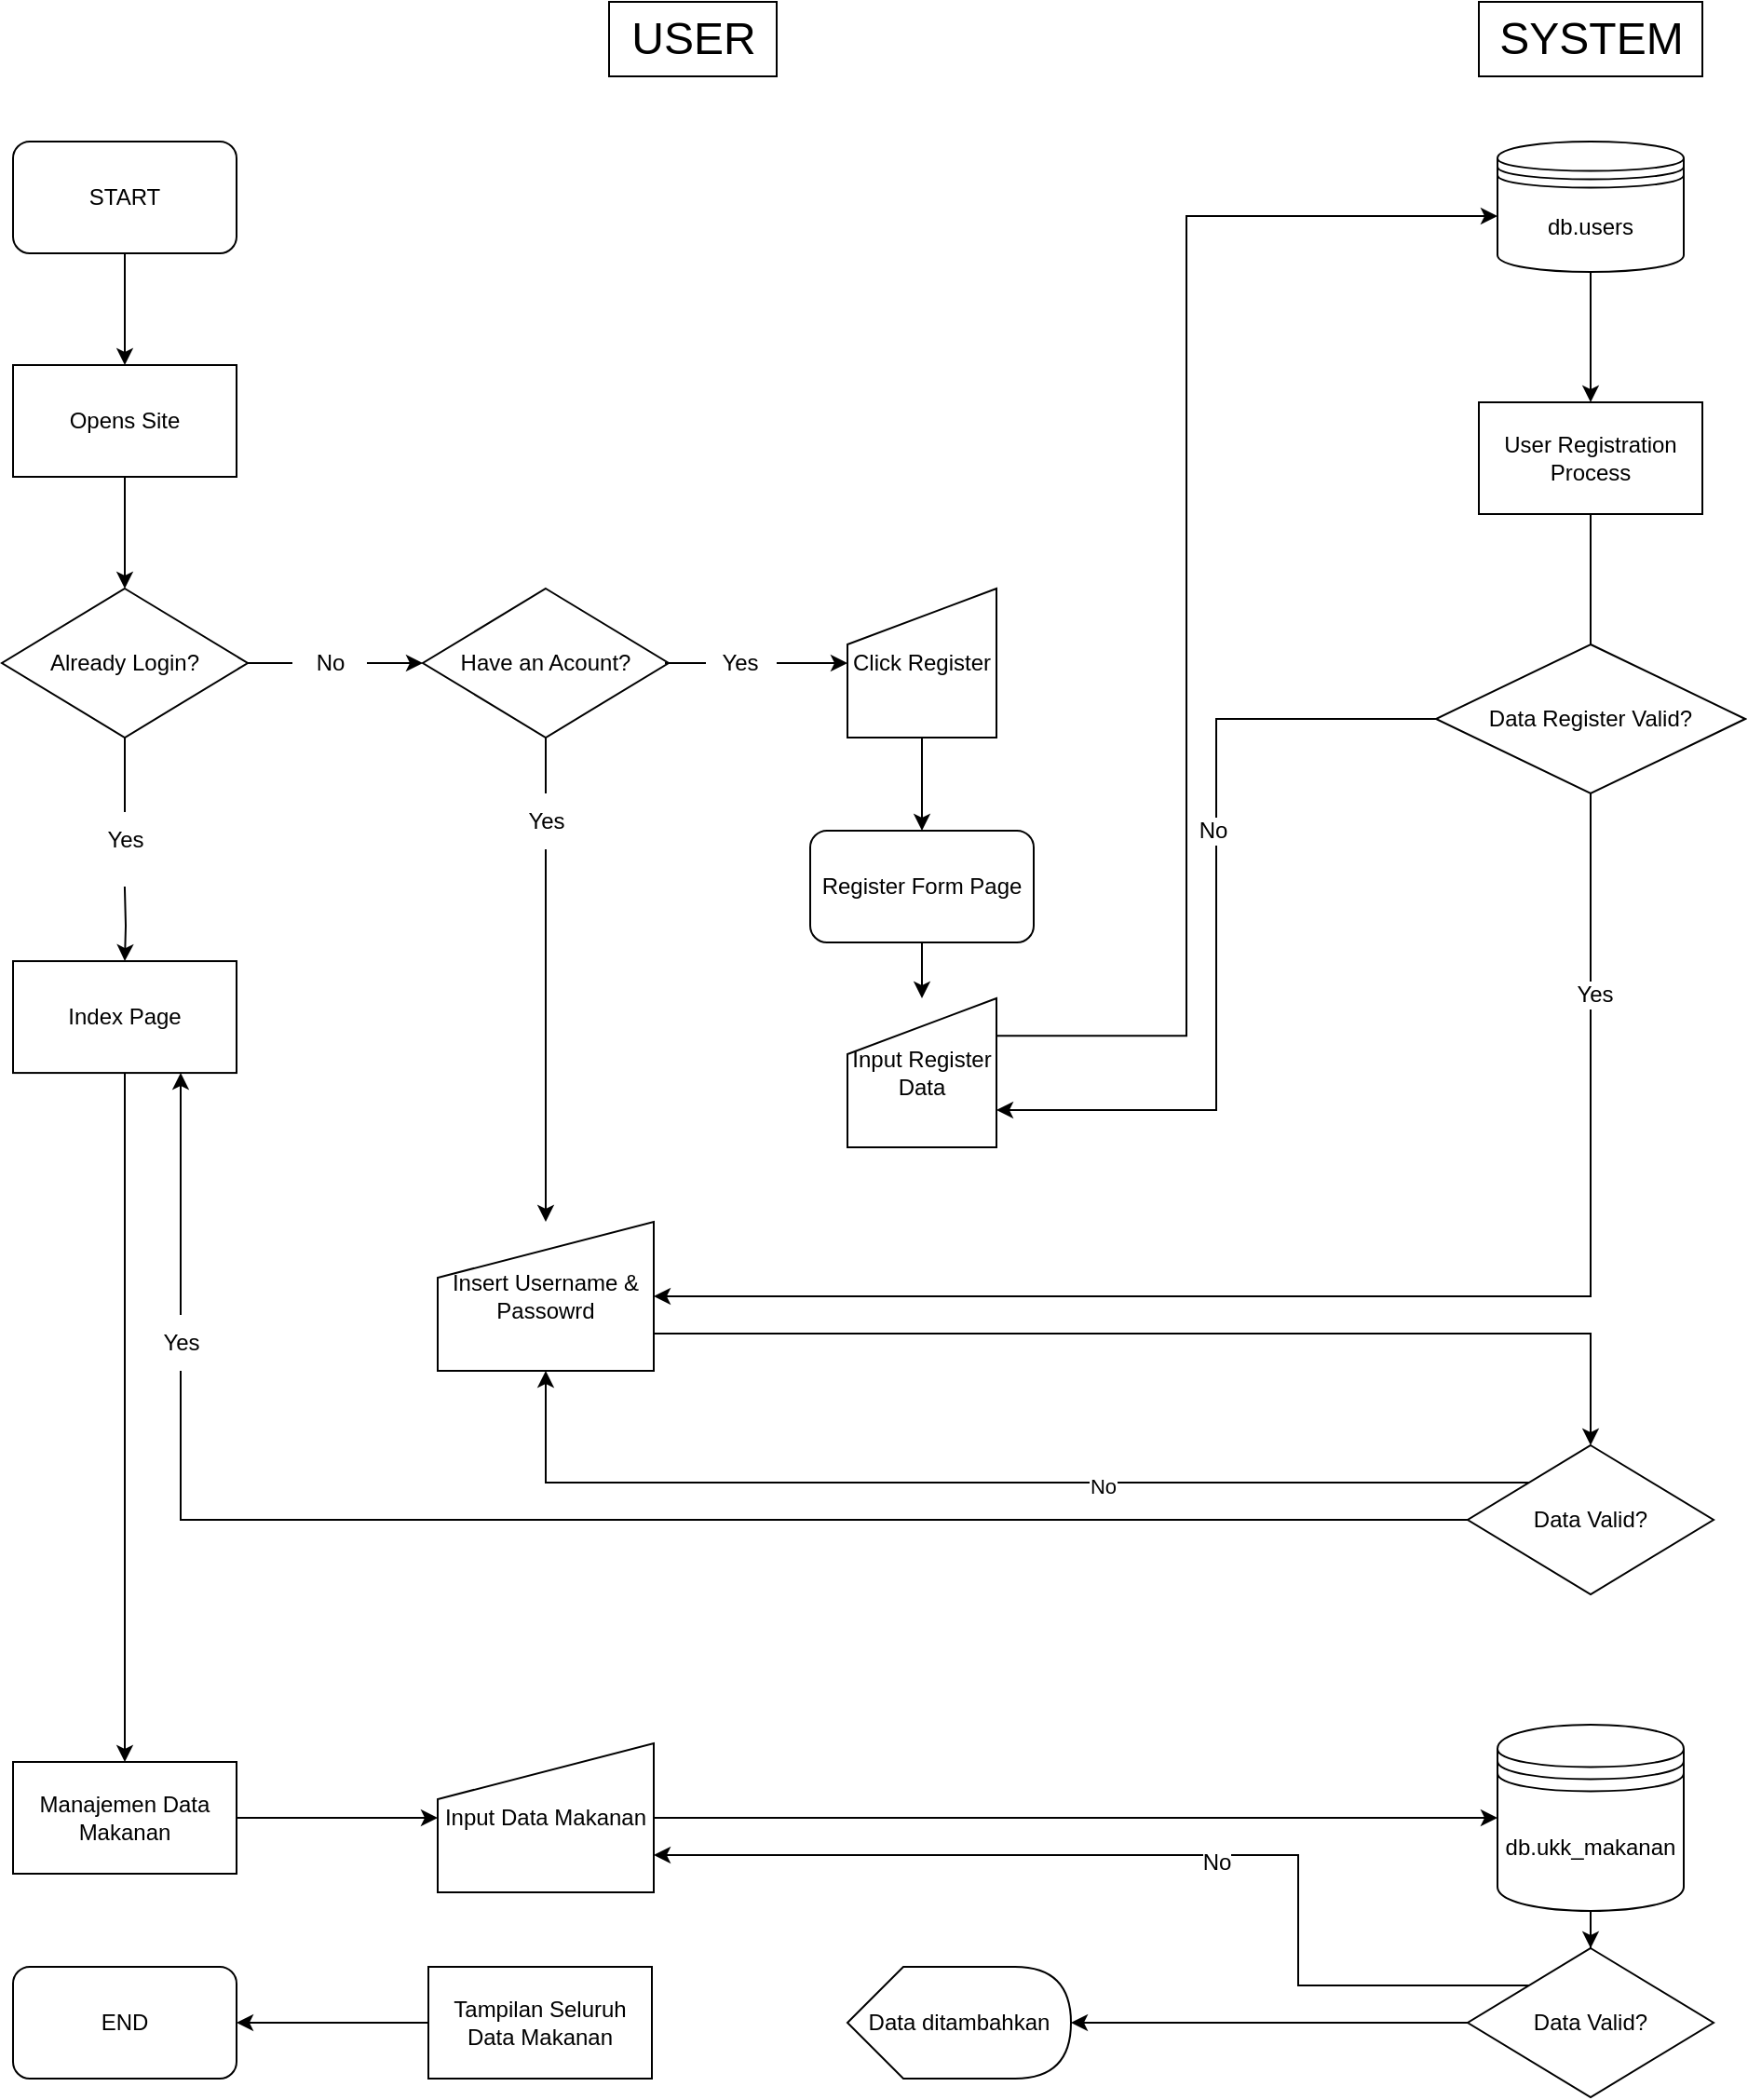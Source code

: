 <mxfile version="20.8.10" type="device"><diagram name="Page-1" id="dUzWLsWKKIrsr4bLXQsc"><mxGraphModel dx="1728" dy="1112" grid="1" gridSize="10" guides="1" tooltips="1" connect="1" arrows="1" fold="1" page="1" pageScale="1" pageWidth="827" pageHeight="1169" math="0" shadow="0"><root><mxCell id="0"/><mxCell id="1" parent="0"/><mxCell id="_sRQrIWRFIuvhC2BoKa--7" style="edgeStyle=orthogonalEdgeStyle;rounded=0;orthogonalLoop=1;jettySize=auto;html=1;" parent="1" source="_sRQrIWRFIuvhC2BoKa--1" target="_sRQrIWRFIuvhC2BoKa--3" edge="1"><mxGeometry relative="1" as="geometry"/></mxCell><mxCell id="_sRQrIWRFIuvhC2BoKa--1" value="START" style="rounded=1;whiteSpace=wrap;html=1;" parent="1" vertex="1"><mxGeometry x="130" y="100" width="120" height="60" as="geometry"/></mxCell><mxCell id="_sRQrIWRFIuvhC2BoKa--8" style="edgeStyle=orthogonalEdgeStyle;rounded=0;orthogonalLoop=1;jettySize=auto;html=1;" parent="1" source="_sRQrIWRFIuvhC2BoKa--3" target="_sRQrIWRFIuvhC2BoKa--9" edge="1"><mxGeometry relative="1" as="geometry"><mxPoint x="190.0" y="340" as="targetPoint"/></mxGeometry></mxCell><mxCell id="_sRQrIWRFIuvhC2BoKa--3" value="Opens Site" style="rounded=0;whiteSpace=wrap;html=1;" parent="1" vertex="1"><mxGeometry x="130" y="220" width="120" height="60" as="geometry"/></mxCell><mxCell id="_sRQrIWRFIuvhC2BoKa--12" style="edgeStyle=orthogonalEdgeStyle;rounded=0;orthogonalLoop=1;jettySize=auto;html=1;startArrow=none;" parent="1" target="_sRQrIWRFIuvhC2BoKa--10" edge="1"><mxGeometry relative="1" as="geometry"><mxPoint x="189.957" y="500.04" as="sourcePoint"/></mxGeometry></mxCell><mxCell id="_sRQrIWRFIuvhC2BoKa--20" style="edgeStyle=orthogonalEdgeStyle;rounded=0;orthogonalLoop=1;jettySize=auto;html=1;startArrow=none;" parent="1" source="_sRQrIWRFIuvhC2BoKa--40" target="_sRQrIWRFIuvhC2BoKa--19" edge="1"><mxGeometry relative="1" as="geometry"/></mxCell><mxCell id="_sRQrIWRFIuvhC2BoKa--9" value="Already Login?" style="rhombus;whiteSpace=wrap;html=1;" parent="1" vertex="1"><mxGeometry x="124" y="340" width="132" height="80" as="geometry"/></mxCell><mxCell id="_sRQrIWRFIuvhC2BoKa--72" style="edgeStyle=orthogonalEdgeStyle;rounded=0;orthogonalLoop=1;jettySize=auto;html=1;" parent="1" source="_sRQrIWRFIuvhC2BoKa--10" target="_sRQrIWRFIuvhC2BoKa--71" edge="1"><mxGeometry relative="1" as="geometry"/></mxCell><mxCell id="_sRQrIWRFIuvhC2BoKa--10" value="Index Page" style="rounded=0;whiteSpace=wrap;html=1;" parent="1" vertex="1"><mxGeometry x="130" y="540.04" width="120" height="60" as="geometry"/></mxCell><mxCell id="_sRQrIWRFIuvhC2BoKa--65" style="edgeStyle=orthogonalEdgeStyle;rounded=0;orthogonalLoop=1;jettySize=auto;html=1;" parent="1" source="_sRQrIWRFIuvhC2BoKa--18" target="_sRQrIWRFIuvhC2BoKa--64" edge="1"><mxGeometry relative="1" as="geometry"/></mxCell><mxCell id="_sRQrIWRFIuvhC2BoKa--18" value="db.users" style="shape=datastore;whiteSpace=wrap;html=1;" parent="1" vertex="1"><mxGeometry x="927" y="100" width="100" height="70" as="geometry"/></mxCell><mxCell id="_sRQrIWRFIuvhC2BoKa--39" style="edgeStyle=orthogonalEdgeStyle;rounded=0;orthogonalLoop=1;jettySize=auto;html=1;startArrow=none;" parent="1" source="_sRQrIWRFIuvhC2BoKa--44" target="_sRQrIWRFIuvhC2BoKa--37" edge="1"><mxGeometry relative="1" as="geometry"><Array as="points"><mxPoint x="416" y="570.04"/></Array></mxGeometry></mxCell><mxCell id="_sRQrIWRFIuvhC2BoKa--42" style="edgeStyle=orthogonalEdgeStyle;rounded=0;orthogonalLoop=1;jettySize=auto;html=1;startArrow=none;" parent="1" source="_sRQrIWRFIuvhC2BoKa--43" target="_sRQrIWRFIuvhC2BoKa--36" edge="1"><mxGeometry relative="1" as="geometry"/></mxCell><mxCell id="_sRQrIWRFIuvhC2BoKa--19" value="Have an Acount?" style="rhombus;whiteSpace=wrap;html=1;" parent="1" vertex="1"><mxGeometry x="350" y="340" width="132" height="80" as="geometry"/></mxCell><mxCell id="_sRQrIWRFIuvhC2BoKa--60" style="edgeStyle=orthogonalEdgeStyle;rounded=0;orthogonalLoop=1;jettySize=auto;html=1;" parent="1" source="_sRQrIWRFIuvhC2BoKa--36" target="_sRQrIWRFIuvhC2BoKa--59" edge="1"><mxGeometry relative="1" as="geometry"/></mxCell><mxCell id="_sRQrIWRFIuvhC2BoKa--36" value="Click Register" style="shape=manualInput;whiteSpace=wrap;html=1;" parent="1" vertex="1"><mxGeometry x="578" y="340" width="80" height="80" as="geometry"/></mxCell><mxCell id="_sRQrIWRFIuvhC2BoKa--47" style="edgeStyle=orthogonalEdgeStyle;rounded=0;orthogonalLoop=1;jettySize=auto;html=1;" parent="1" source="_sRQrIWRFIuvhC2BoKa--37" target="_sRQrIWRFIuvhC2BoKa--46" edge="1"><mxGeometry relative="1" as="geometry"><Array as="points"><mxPoint x="977" y="740"/></Array></mxGeometry></mxCell><mxCell id="_sRQrIWRFIuvhC2BoKa--37" value="Insert Username &amp;amp; Passowrd" style="shape=manualInput;whiteSpace=wrap;html=1;" parent="1" vertex="1"><mxGeometry x="358" y="680" width="116" height="80" as="geometry"/></mxCell><mxCell id="_sRQrIWRFIuvhC2BoKa--48" style="edgeStyle=orthogonalEdgeStyle;rounded=0;orthogonalLoop=1;jettySize=auto;html=1;startArrow=none;entryX=0.75;entryY=1;entryDx=0;entryDy=0;" parent="1" source="_sRQrIWRFIuvhC2BoKa--49" target="_sRQrIWRFIuvhC2BoKa--10" edge="1"><mxGeometry relative="1" as="geometry"/></mxCell><mxCell id="_sRQrIWRFIuvhC2BoKa--68" style="edgeStyle=orthogonalEdgeStyle;rounded=0;orthogonalLoop=1;jettySize=auto;html=1;" parent="1" source="_sRQrIWRFIuvhC2BoKa--46" target="_sRQrIWRFIuvhC2BoKa--37" edge="1"><mxGeometry relative="1" as="geometry"><Array as="points"><mxPoint x="416" y="820"/></Array></mxGeometry></mxCell><mxCell id="_sRQrIWRFIuvhC2BoKa--69" value="No" style="edgeLabel;html=1;align=center;verticalAlign=middle;resizable=0;points=[];" parent="_sRQrIWRFIuvhC2BoKa--68" vertex="1" connectable="0"><mxGeometry x="-0.221" y="2" relative="1" as="geometry"><mxPoint as="offset"/></mxGeometry></mxCell><mxCell id="_sRQrIWRFIuvhC2BoKa--46" value="Data Valid?" style="rhombus;whiteSpace=wrap;html=1;" parent="1" vertex="1"><mxGeometry x="911" y="800" width="132" height="80" as="geometry"/></mxCell><mxCell id="_sRQrIWRFIuvhC2BoKa--50" value="" style="edgeStyle=orthogonalEdgeStyle;rounded=0;orthogonalLoop=1;jettySize=auto;html=1;endArrow=none;" parent="1" source="_sRQrIWRFIuvhC2BoKa--46" target="_sRQrIWRFIuvhC2BoKa--49" edge="1"><mxGeometry relative="1" as="geometry"><mxPoint x="552.072" y="679.997" as="sourcePoint"/><mxPoint x="229.957" y="580.04" as="targetPoint"/></mxGeometry></mxCell><mxCell id="_sRQrIWRFIuvhC2BoKa--49" value="Yes" style="text;html=1;align=center;verticalAlign=middle;resizable=0;points=[];autosize=1;strokeColor=none;fillColor=none;" parent="1" vertex="1"><mxGeometry x="200" y="730" width="40" height="30" as="geometry"/></mxCell><mxCell id="_sRQrIWRFIuvhC2BoKa--51" value="" style="edgeStyle=orthogonalEdgeStyle;rounded=0;orthogonalLoop=1;jettySize=auto;html=1;endArrow=none;" parent="1" source="_sRQrIWRFIuvhC2BoKa--19" target="_sRQrIWRFIuvhC2BoKa--44" edge="1"><mxGeometry relative="1" as="geometry"><mxPoint x="416.043" y="419.974" as="sourcePoint"/><mxPoint x="560" y="529.957" as="targetPoint"/><Array as="points"/></mxGeometry></mxCell><mxCell id="_sRQrIWRFIuvhC2BoKa--44" value="Yes" style="text;html=1;align=center;verticalAlign=middle;resizable=0;points=[];autosize=1;strokeColor=none;fillColor=none;" parent="1" vertex="1"><mxGeometry x="396" y="450.0" width="40" height="30" as="geometry"/></mxCell><mxCell id="_sRQrIWRFIuvhC2BoKa--53" value="" style="edgeStyle=orthogonalEdgeStyle;rounded=0;orthogonalLoop=1;jettySize=auto;html=1;endArrow=none;" parent="1" source="_sRQrIWRFIuvhC2BoKa--9" target="_sRQrIWRFIuvhC2BoKa--40" edge="1"><mxGeometry relative="1" as="geometry"><mxPoint x="256" y="380" as="sourcePoint"/><mxPoint x="310" y="380" as="targetPoint"/></mxGeometry></mxCell><mxCell id="_sRQrIWRFIuvhC2BoKa--40" value="No" style="text;html=1;align=center;verticalAlign=middle;resizable=0;points=[];autosize=1;strokeColor=none;fillColor=none;" parent="1" vertex="1"><mxGeometry x="280" y="365" width="40" height="30" as="geometry"/></mxCell><mxCell id="_sRQrIWRFIuvhC2BoKa--55" value="" style="edgeStyle=orthogonalEdgeStyle;rounded=0;orthogonalLoop=1;jettySize=auto;html=1;endArrow=none;" parent="1" source="_sRQrIWRFIuvhC2BoKa--9" target="_sRQrIWRFIuvhC2BoKa--41" edge="1"><mxGeometry relative="1" as="geometry"><mxPoint x="190" y="420" as="sourcePoint"/><mxPoint x="190" y="480" as="targetPoint"/></mxGeometry></mxCell><mxCell id="_sRQrIWRFIuvhC2BoKa--41" value="Yes" style="text;html=1;align=center;verticalAlign=middle;resizable=0;points=[];autosize=1;strokeColor=none;fillColor=none;" parent="1" vertex="1"><mxGeometry x="170" y="460" width="40" height="30" as="geometry"/></mxCell><mxCell id="_sRQrIWRFIuvhC2BoKa--56" value="" style="edgeStyle=orthogonalEdgeStyle;rounded=0;orthogonalLoop=1;jettySize=auto;html=1;endArrow=none;" parent="1" source="_sRQrIWRFIuvhC2BoKa--19" target="_sRQrIWRFIuvhC2BoKa--43" edge="1"><mxGeometry relative="1" as="geometry"><mxPoint x="482.0" y="380" as="sourcePoint"/><mxPoint x="560" y="380" as="targetPoint"/></mxGeometry></mxCell><mxCell id="_sRQrIWRFIuvhC2BoKa--43" value="Yes" style="text;html=1;align=center;verticalAlign=middle;resizable=0;points=[];autosize=1;strokeColor=none;fillColor=none;" parent="1" vertex="1"><mxGeometry x="500" y="365" width="40" height="30" as="geometry"/></mxCell><mxCell id="_sRQrIWRFIuvhC2BoKa--78" style="edgeStyle=orthogonalEdgeStyle;rounded=0;orthogonalLoop=1;jettySize=auto;html=1;" parent="1" source="_sRQrIWRFIuvhC2BoKa--58" target="_sRQrIWRFIuvhC2BoKa--77" edge="1"><mxGeometry relative="1" as="geometry"/></mxCell><mxCell id="_sRQrIWRFIuvhC2BoKa--58" value="db.ukk_makanan" style="shape=datastore;whiteSpace=wrap;html=1;" parent="1" vertex="1"><mxGeometry x="927" y="950" width="100" height="100" as="geometry"/></mxCell><mxCell id="_sRQrIWRFIuvhC2BoKa--62" style="edgeStyle=orthogonalEdgeStyle;rounded=0;orthogonalLoop=1;jettySize=auto;html=1;" parent="1" source="_sRQrIWRFIuvhC2BoKa--59" target="_sRQrIWRFIuvhC2BoKa--61" edge="1"><mxGeometry relative="1" as="geometry"/></mxCell><mxCell id="_sRQrIWRFIuvhC2BoKa--59" value="Register Form Page" style="rounded=1;whiteSpace=wrap;html=1;" parent="1" vertex="1"><mxGeometry x="558" y="470" width="120" height="60" as="geometry"/></mxCell><mxCell id="_sRQrIWRFIuvhC2BoKa--63" style="edgeStyle=orthogonalEdgeStyle;rounded=0;orthogonalLoop=1;jettySize=auto;html=1;" parent="1" target="_sRQrIWRFIuvhC2BoKa--18" edge="1"><mxGeometry relative="1" as="geometry"><mxPoint x="658" y="580.091" as="sourcePoint"/><Array as="points"><mxPoint x="760" y="580"/><mxPoint x="760" y="140"/></Array></mxGeometry></mxCell><mxCell id="_sRQrIWRFIuvhC2BoKa--61" value="Input Register Data" style="shape=manualInput;whiteSpace=wrap;html=1;" parent="1" vertex="1"><mxGeometry x="578" y="560" width="80" height="80" as="geometry"/></mxCell><mxCell id="_sRQrIWRFIuvhC2BoKa--67" style="edgeStyle=orthogonalEdgeStyle;rounded=0;orthogonalLoop=1;jettySize=auto;html=1;startArrow=none;" parent="1" source="_sRQrIWRFIuvhC2BoKa--92" target="_sRQrIWRFIuvhC2BoKa--37" edge="1"><mxGeometry relative="1" as="geometry"><Array as="points"><mxPoint x="977" y="720"/></Array></mxGeometry></mxCell><mxCell id="_sRQrIWRFIuvhC2BoKa--93" value="Yes" style="edgeLabel;html=1;align=center;verticalAlign=middle;resizable=0;points=[];fontSize=12;" parent="_sRQrIWRFIuvhC2BoKa--67" vertex="1" connectable="0"><mxGeometry x="-0.721" y="2" relative="1" as="geometry"><mxPoint as="offset"/></mxGeometry></mxCell><mxCell id="_sRQrIWRFIuvhC2BoKa--64" value="User Registration Process" style="rounded=0;whiteSpace=wrap;html=1;" parent="1" vertex="1"><mxGeometry x="917" y="240" width="120" height="60" as="geometry"/></mxCell><mxCell id="_sRQrIWRFIuvhC2BoKa--75" style="edgeStyle=orthogonalEdgeStyle;rounded=0;orthogonalLoop=1;jettySize=auto;html=1;" parent="1" source="_sRQrIWRFIuvhC2BoKa--71" target="_sRQrIWRFIuvhC2BoKa--74" edge="1"><mxGeometry relative="1" as="geometry"/></mxCell><mxCell id="_sRQrIWRFIuvhC2BoKa--71" value="Manajemen Data Makanan" style="rounded=0;whiteSpace=wrap;html=1;" parent="1" vertex="1"><mxGeometry x="130" y="970" width="120" height="60" as="geometry"/></mxCell><mxCell id="_sRQrIWRFIuvhC2BoKa--76" style="edgeStyle=orthogonalEdgeStyle;rounded=0;orthogonalLoop=1;jettySize=auto;html=1;" parent="1" source="_sRQrIWRFIuvhC2BoKa--74" target="_sRQrIWRFIuvhC2BoKa--58" edge="1"><mxGeometry relative="1" as="geometry"/></mxCell><mxCell id="_sRQrIWRFIuvhC2BoKa--74" value="Input Data Makanan" style="shape=manualInput;whiteSpace=wrap;html=1;" parent="1" vertex="1"><mxGeometry x="358" y="960" width="116" height="80" as="geometry"/></mxCell><mxCell id="_sRQrIWRFIuvhC2BoKa--81" style="edgeStyle=orthogonalEdgeStyle;rounded=0;orthogonalLoop=1;jettySize=auto;html=1;fontSize=24;exitX=0;exitY=0;exitDx=0;exitDy=0;" parent="1" source="_sRQrIWRFIuvhC2BoKa--77" target="_sRQrIWRFIuvhC2BoKa--74" edge="1"><mxGeometry relative="1" as="geometry"><Array as="points"><mxPoint x="820" y="1090"/><mxPoint x="820" y="1020"/></Array></mxGeometry></mxCell><mxCell id="_sRQrIWRFIuvhC2BoKa--83" value="&lt;font style=&quot;font-size: 12px;&quot;&gt;No&lt;/font&gt;" style="edgeLabel;html=1;align=center;verticalAlign=middle;resizable=0;points=[];fontSize=24;" parent="_sRQrIWRFIuvhC2BoKa--81" vertex="1" connectable="0"><mxGeometry x="-0.118" relative="1" as="geometry"><mxPoint as="offset"/></mxGeometry></mxCell><mxCell id="_sRQrIWRFIuvhC2BoKa--85" style="edgeStyle=orthogonalEdgeStyle;rounded=0;orthogonalLoop=1;jettySize=auto;html=1;fontSize=12;" parent="1" source="_sRQrIWRFIuvhC2BoKa--77" target="_sRQrIWRFIuvhC2BoKa--84" edge="1"><mxGeometry relative="1" as="geometry"/></mxCell><mxCell id="_sRQrIWRFIuvhC2BoKa--77" value="Data Valid?" style="rhombus;whiteSpace=wrap;html=1;" parent="1" vertex="1"><mxGeometry x="911" y="1070" width="132" height="80" as="geometry"/></mxCell><mxCell id="_sRQrIWRFIuvhC2BoKa--79" value="USER" style="text;html=1;align=center;verticalAlign=middle;resizable=0;points=[];autosize=1;strokeColor=default;fillColor=default;fontSize=24;gradientColor=none;" parent="1" vertex="1"><mxGeometry x="450" y="25" width="90" height="40" as="geometry"/></mxCell><mxCell id="_sRQrIWRFIuvhC2BoKa--80" value="SYSTEM" style="text;html=1;align=center;verticalAlign=middle;resizable=0;points=[];autosize=1;strokeColor=default;fillColor=default;fontSize=24;gradientColor=none;" parent="1" vertex="1"><mxGeometry x="917" y="25" width="120" height="40" as="geometry"/></mxCell><mxCell id="_sRQrIWRFIuvhC2BoKa--84" value="Data ditambahkan" style="shape=display;whiteSpace=wrap;html=1;strokeColor=default;fontSize=12;fillColor=default;gradientColor=none;" parent="1" vertex="1"><mxGeometry x="578" y="1080" width="120" height="60" as="geometry"/></mxCell><mxCell id="_sRQrIWRFIuvhC2BoKa--88" style="edgeStyle=orthogonalEdgeStyle;rounded=0;orthogonalLoop=1;jettySize=auto;html=1;fontSize=12;" parent="1" source="_sRQrIWRFIuvhC2BoKa--86" target="_sRQrIWRFIuvhC2BoKa--87" edge="1"><mxGeometry relative="1" as="geometry"/></mxCell><mxCell id="_sRQrIWRFIuvhC2BoKa--86" value="Tampilan Seluruh Data Makanan" style="rounded=0;whiteSpace=wrap;html=1;strokeColor=default;fontSize=12;fillColor=default;gradientColor=none;" parent="1" vertex="1"><mxGeometry x="353" y="1080" width="120" height="60" as="geometry"/></mxCell><mxCell id="_sRQrIWRFIuvhC2BoKa--87" value="END" style="rounded=1;whiteSpace=wrap;html=1;strokeColor=default;fontSize=12;fillColor=default;gradientColor=none;" parent="1" vertex="1"><mxGeometry x="130" y="1080" width="120" height="60" as="geometry"/></mxCell><mxCell id="_sRQrIWRFIuvhC2BoKa--91" value="" style="edgeStyle=orthogonalEdgeStyle;rounded=0;orthogonalLoop=1;jettySize=auto;html=1;endArrow=none;" parent="1" source="_sRQrIWRFIuvhC2BoKa--64" target="_sRQrIWRFIuvhC2BoKa--92" edge="1"><mxGeometry relative="1" as="geometry"><mxPoint x="977.059" y="300" as="sourcePoint"/><mxPoint x="474.0" y="720.0" as="targetPoint"/><Array as="points"/></mxGeometry></mxCell><mxCell id="_sRQrIWRFIuvhC2BoKa--94" style="edgeStyle=orthogonalEdgeStyle;rounded=0;orthogonalLoop=1;jettySize=auto;html=1;entryX=1;entryY=0.75;entryDx=0;entryDy=0;fontSize=12;" parent="1" source="_sRQrIWRFIuvhC2BoKa--92" target="_sRQrIWRFIuvhC2BoKa--61" edge="1"><mxGeometry relative="1" as="geometry"/></mxCell><mxCell id="_sRQrIWRFIuvhC2BoKa--95" value="No" style="edgeLabel;html=1;align=center;verticalAlign=middle;resizable=0;points=[];fontSize=12;" parent="_sRQrIWRFIuvhC2BoKa--94" vertex="1" connectable="0"><mxGeometry x="-0.245" y="-2" relative="1" as="geometry"><mxPoint y="9" as="offset"/></mxGeometry></mxCell><mxCell id="_sRQrIWRFIuvhC2BoKa--92" value="Data Register Valid?" style="rhombus;whiteSpace=wrap;html=1;strokeColor=default;fontSize=12;fillColor=default;gradientColor=none;" parent="1" vertex="1"><mxGeometry x="894" y="370" width="166" height="80" as="geometry"/></mxCell></root></mxGraphModel></diagram></mxfile>